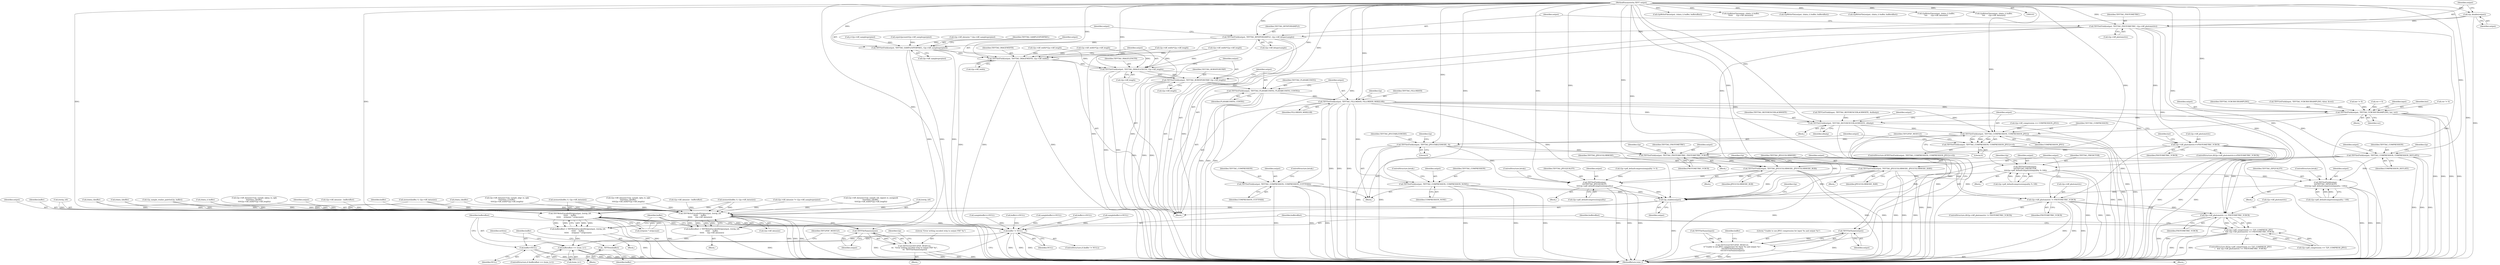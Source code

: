 digraph "0_libtiff_83a4b92815ea04969d494416eaae3d4c6b338e4a#diff-c8b4b355f9b5c06d585b23138e1c185f_4@pointer" {
"1001615" [label="(Call,TIFFSetField(output, TIFFTAG_PHOTOMETRIC, t2p->tiff_photometric))"];
"1001613" [label="(Call,t2p_disable(output))"];
"1000106" [label="(MethodParameterIn,TIFF* output)"];
"1001621" [label="(Call,TIFFSetField(output, TIFFTAG_BITSPERSAMPLE, t2p->tiff_bitspersample))"];
"1001627" [label="(Call,TIFFSetField(output, TIFFTAG_SAMPLESPERPIXEL, t2p->tiff_samplesperpixel))"];
"1001633" [label="(Call,TIFFSetField(output, TIFFTAG_IMAGEWIDTH, t2p->tiff_width))"];
"1001639" [label="(Call,TIFFSetField(output, TIFFTAG_IMAGELENGTH, t2p->tiff_length))"];
"1001645" [label="(Call,TIFFSetField(output, TIFFTAG_ROWSPERSTRIP, t2p->tiff_length))"];
"1001651" [label="(Call,TIFFSetField(output, TIFFTAG_PLANARCONFIG, PLANARCONFIG_CONTIG))"];
"1001655" [label="(Call,TIFFSetField(output, TIFFTAG_FILLORDER, FILLORDER_MSB2LSB))"];
"1001665" [label="(Call,TIFFSetField(output, TIFFTAG_COMPRESSION, COMPRESSION_NONE))"];
"1001864" [label="(Call,t2p_enable(output))"];
"1001886" [label="(Call,TIFFWriteEncodedStrip(output, (tstrip_t)0,\n\t\t\t\t\t\t     buffer,\n\t\t\t\t\t\t     stripsize * stripcount))"];
"1001884" [label="(Call,bufferoffset = TIFFWriteEncodedStrip(output, (tstrip_t)0,\n\t\t\t\t\t\t     buffer,\n\t\t\t\t\t\t     stripsize * stripcount))"];
"1001919" [label="(Call,bufferoffset == (tsize_t)-1)"];
"1001909" [label="(Call,buffer != NULL)"];
"1001913" [label="(Call,_TIFFfree(buffer))"];
"1001915" [label="(Call,buffer=NULL)"];
"1001929" [label="(Call,TIFFFileName(output))"];
"1001926" [label="(Call,TIFFError(TIFF2PDF_MODULE, \n\t\t\t  \"Error writing encoded strip to output PDF %s\", \n\t\t\t  TIFFFileName(output)))"];
"1001899" [label="(Call,TIFFWriteEncodedStrip(output, (tstrip_t)0,\n\t\t\t\t\t\t     buffer,\n\t\t\t\t\t\t     t2p->tiff_datasize))"];
"1001897" [label="(Call,bufferoffset = TIFFWriteEncodedStrip(output, (tstrip_t)0,\n\t\t\t\t\t\t     buffer,\n\t\t\t\t\t\t     t2p->tiff_datasize))"];
"1001671" [label="(Call,TIFFSetField(output, TIFFTAG_COMPRESSION, COMPRESSION_CCITTFAX4))"];
"1001712" [label="(Call,TIFFSetField(output, TIFFTAG_YCBCRSUBSAMPLING, hor, ver))"];
"1001726" [label="(Call,TIFFSetField(output, TIFFTAG_REFERENCEBLACKWHITE, xfloatp))"];
"1001732" [label="(Call,TIFFSetField(output, TIFFTAG_COMPRESSION, COMPRESSION_JPEG))"];
"1001731" [label="(Call,TIFFSetField(output, TIFFTAG_COMPRESSION, COMPRESSION_JPEG)==0)"];
"1001743" [label="(Call,TIFFFileName(output))"];
"1001738" [label="(Call,TIFFError(TIFF2PDF_MODULE, \n\t\t\"Unable to use JPEG compression for input %s and output %s\", \n\t\t\t\tTIFFFileName(input),\n\t\t\t\tTIFFFileName(output)))"];
"1001754" [label="(Call,TIFFSetField(output, TIFFTAG_JPEGTABLESMODE, 0))"];
"1001767" [label="(Call,TIFFSetField(output, TIFFTAG_PHOTOMETRIC, PHOTOMETRIC_YCBCR))"];
"1001772" [label="(Call,t2p->tiff_photometric != PHOTOMETRIC_YCBCR)"];
"1001878" [label="(Call,t2p->tiff_photometric == PHOTOMETRIC_YCBCR)"];
"1001872" [label="(Call,t2p->pdf_compression == T2P_COMPRESS_JPEG\n\t   && t2p->tiff_photometric == PHOTOMETRIC_YCBCR)"];
"1001778" [label="(Call,TIFFSetField(output, TIFFTAG_JPEGCOLORMODE, JPEGCOLORMODE_RGB))"];
"1001815" [label="(Call,TIFFSetField(output, \n\t\t\t\tTIFFTAG_JPEGQUALITY, \n\t\t\t\tt2p->pdf_defaultcompressionquality))"];
"1001784" [label="(Call,TIFFSetField(output, TIFFTAG_JPEGCOLORMODE, JPEGCOLORMODE_RAW))"];
"1001823" [label="(Call,TIFFSetField(output, TIFFTAG_COMPRESSION, COMPRESSION_DEFLATE))"];
"1001836" [label="(Call,TIFFSetField(output, \n\t\t\t\tTIFFTAG_PREDICTOR, \n\t\t\t\tt2p->pdf_defaultcompressionquality % 100))"];
"1001853" [label="(Call,TIFFSetField(output, \n\t\t\t\tTIFFTAG_ZIPQUALITY, \n\t\t\t\t(t2p->pdf_defaultcompressionquality / 100)))"];
"1001678" [label="(Call,t2p->tiff_photometric==PHOTOMETRIC_YCBCR)"];
"1001783" [label="(Block,)"];
"1001878" [label="(Call,t2p->tiff_photometric == PHOTOMETRIC_YCBCR)"];
"1000797" [label="(Call,t2p->tiff_compression == COMPRESSION_JPEG)"];
"1001856" [label="(Call,t2p->pdf_defaultcompressionquality / 100)"];
"1001465" [label="(Call,t2p->tiff_width*t2p->tiff_length)"];
"1001725" [label="(Block,)"];
"1001669" [label="(ControlStructure,break;)"];
"1001734" [label="(Identifier,TIFFTAG_COMPRESSION)"];
"1001897" [label="(Call,bufferoffset = TIFFWriteEncodedStrip(output, (tstrip_t)0,\n\t\t\t\t\t\t     buffer,\n\t\t\t\t\t\t     t2p->tiff_datasize))"];
"1001913" [label="(Call,_TIFFfree(buffer))"];
"1001020" [label="(Call,buffer==NULL)"];
"1001737" [label="(Block,)"];
"1001412" [label="(Call,samplebuffer==NULL)"];
"1001484" [label="(Call,(tdata_t)buffer)"];
"1001933" [label="(Identifier,t2p)"];
"1001739" [label="(Identifier,TIFF2PDF_MODULE)"];
"1001826" [label="(Identifier,COMPRESSION_DEFLATE)"];
"1001757" [label="(Literal,0)"];
"1001583" [label="(Call,t2p->tiff_width*t2p->tiff_length)"];
"1001181" [label="(Call,samplebuffer==NULL)"];
"1001732" [label="(Call,TIFFSetField(output, TIFFTAG_COMPRESSION, COMPRESSION_JPEG))"];
"1001896" [label="(Block,)"];
"1001891" [label="(Identifier,buffer)"];
"1001487" [label="(Call,t2p->tiff_width*t2p->tiff_length)"];
"1001930" [label="(Identifier,output)"];
"1001786" [label="(Identifier,TIFFTAG_JPEGCOLORMODE)"];
"1001892" [label="(Call,stripsize * stripcount)"];
"1001886" [label="(Call,TIFFWriteEncodedStrip(output, (tstrip_t)0,\n\t\t\t\t\t\t     buffer,\n\t\t\t\t\t\t     stripsize * stripcount))"];
"1001675" [label="(ControlStructure,break;)"];
"1001661" [label="(Identifier,t2p)"];
"1001651" [label="(Call,TIFFSetField(output, TIFFTAG_PLANARCONFIG, PLANARCONFIG_CONTIG))"];
"1001785" [label="(Identifier,output)"];
"1001657" [label="(Identifier,TIFFTAG_FILLORDER)"];
"1001615" [label="(Call,TIFFSetField(output, TIFFTAG_PHOTOMETRIC, t2p->tiff_photometric))"];
"1001712" [label="(Call,TIFFSetField(output, TIFFTAG_YCBCRSUBSAMPLING, hor, ver))"];
"1001883" [label="(Block,)"];
"1001629" [label="(Identifier,TIFFTAG_SAMPLESPERPIXEL)"];
"1001871" [label="(ControlStructure,if(t2p->pdf_compression == T2P_COMPRESS_JPEG\n\t   && t2p->tiff_photometric == PHOTOMETRIC_YCBCR))"];
"1001865" [label="(Identifier,output)"];
"1001873" [label="(Call,t2p->pdf_compression == T2P_COMPRESS_JPEG)"];
"1001772" [label="(Call,t2p->tiff_photometric != PHOTOMETRIC_YCBCR)"];
"1001816" [label="(Identifier,output)"];
"1001729" [label="(Identifier,xfloatp)"];
"1001623" [label="(Identifier,TIFFTAG_BITSPERSAMPLE)"];
"1001719" [label="(Call,TIFFGetField(input, TIFFTAG_REFERENCEBLACKWHITE, &xfloatp))"];
"1001825" [label="(Identifier,TIFFTAG_COMPRESSION)"];
"1001864" [label="(Call,t2p_enable(output))"];
"1001831" [label="(Identifier,t2p)"];
"1001853" [label="(Call,TIFFSetField(output, \n\t\t\t\tTIFFTAG_ZIPQUALITY, \n\t\t\t\t(t2p->pdf_defaultcompressionquality / 100)))"];
"1001602" [label="(Call,(tdata_t)buffer)"];
"1001663" [label="(Block,)"];
"1001641" [label="(Identifier,TIFFTAG_IMAGELENGTH)"];
"1001769" [label="(Identifier,TIFFTAG_PHOTOMETRIC)"];
"1001780" [label="(Identifier,TIFFTAG_JPEGCOLORMODE)"];
"1001848" [label="(Identifier,t2p)"];
"1001905" [label="(Call,t2p->tiff_datasize)"];
"1001854" [label="(Identifier,output)"];
"1001640" [label="(Identifier,output)"];
"1001666" [label="(Identifier,output)"];
"1001754" [label="(Call,TIFFSetField(output, TIFFTAG_JPEGTABLESMODE, 0))"];
"1001735" [label="(Identifier,COMPRESSION_JPEG)"];
"1001927" [label="(Identifier,TIFF2PDF_MODULE)"];
"1001784" [label="(Call,TIFFSetField(output, TIFFTAG_JPEGCOLORMODE, JPEGCOLORMODE_RAW))"];
"1001682" [label="(Identifier,PHOTOMETRIC_YCBCR)"];
"1001778" [label="(Call,TIFFSetField(output, TIFFTAG_JPEGCOLORMODE, JPEGCOLORMODE_RGB))"];
"1001597" [label="(Call,t2p->tiff_datasize=t2p_sample_lab_signed_to_unsigned(\n\t\t\t\t(tdata_t)buffer, \n\t\t\t\tt2p->tiff_width*t2p->tiff_length))"];
"1001879" [label="(Call,t2p->tiff_photometric)"];
"1001671" [label="(Call,TIFFSetField(output, TIFFTAG_COMPRESSION, COMPRESSION_CCITTFAX4))"];
"1001746" [label="(Identifier,buffer)"];
"1001835" [label="(Block,)"];
"1001901" [label="(Call,(tstrip_t)0)"];
"1001781" [label="(Identifier,JPEGCOLORMODE_RGB)"];
"1001815" [label="(Call,TIFFSetField(output, \n\t\t\t\tTIFFTAG_JPEGQUALITY, \n\t\t\t\tt2p->pdf_defaultcompressionquality))"];
"1001771" [label="(ControlStructure,if(t2p->tiff_photometric != PHOTOMETRIC_YCBCR))"];
"1001743" [label="(Call,TIFFFileName(output))"];
"1001645" [label="(Call,TIFFSetField(output, TIFFTAG_ROWSPERSTRIP, t2p->tiff_length))"];
"1001616" [label="(Identifier,output)"];
"1001613" [label="(Call,t2p_disable(output))"];
"1001658" [label="(Identifier,FILLORDER_MSB2LSB)"];
"1001776" [label="(Identifier,PHOTOMETRIC_YCBCR)"];
"1000774" [label="(Call,t2pWriteFile(output, (tdata_t) buffer, bufferoffset))"];
"1001462" [label="(Call,(tdata_t)buffer)"];
"1001756" [label="(Identifier,TIFFTAG_JPEGTABLESMODE)"];
"1000434" [label="(Call,t2pWriteFile(output, (tdata_t) buffer,\n\t\t\t\t\t\t      t2p->tiff_datasize))"];
"1001917" [label="(Identifier,NULL)"];
"1001668" [label="(Identifier,COMPRESSION_NONE)"];
"1001899" [label="(Call,TIFFWriteEncodedStrip(output, (tstrip_t)0,\n\t\t\t\t\t\t     buffer,\n\t\t\t\t\t\t     t2p->tiff_datasize))"];
"1001667" [label="(Identifier,TIFFTAG_COMPRESSION)"];
"1001714" [label="(Identifier,TIFFTAG_YCBCRSUBSAMPLING)"];
"1001447" [label="(Call,t2p_sample_realize_palette(t2p, buffer))"];
"1001766" [label="(Block,)"];
"1001738" [label="(Call,TIFFError(TIFF2PDF_MODULE, \n\t\t\"Unable to use JPEG compression for input %s and output %s\", \n\t\t\t\tTIFFFileName(input),\n\t\t\t\tTIFFFileName(output)))"];
"1001885" [label="(Identifier,bufferoffset)"];
"1001823" [label="(Call,TIFFSetField(output, TIFFTAG_COMPRESSION, COMPRESSION_DEFLATE))"];
"1001654" [label="(Identifier,PLANARCONFIG_CONTIG)"];
"1001887" [label="(Identifier,output)"];
"1001920" [label="(Identifier,bufferoffset)"];
"1001911" [label="(Identifier,NULL)"];
"1001614" [label="(Identifier,output)"];
"1001910" [label="(Identifier,buffer)"];
"1000613" [label="(Call,t2pWriteFile(output, (tdata_t) buffer, bufferoffset))"];
"1001945" [label="(MethodReturn,tsize_t)"];
"1001755" [label="(Identifier,output)"];
"1001716" [label="(Identifier,ver)"];
"1001479" [label="(Call,t2p->tiff_datasize=t2p_sample_rgbaa_to_rgb(\n\t\t\t\t(tdata_t)buffer, \n\t\t\t\tt2p->tiff_width*t2p->tiff_length))"];
"1001900" [label="(Identifier,output)"];
"1001694" [label="(Call,TIFFGetField(input, TIFFTAG_YCBCRSUBSAMPLING, &hor, &ver))"];
"1001678" [label="(Call,t2p->tiff_photometric==PHOTOMETRIC_YCBCR)"];
"1001221" [label="(Call,j<t2p->tiff_samplesperpixel)"];
"1001575" [label="(Call,t2p->tiff_datasize=t2p_sample_abgr_to_rgb(\n\t\t\t\t(tdata_t) buffer, \n\t\t\t\tt2p->tiff_width*t2p->tiff_length))"];
"1001679" [label="(Call,t2p->tiff_photometric)"];
"1001882" [label="(Identifier,PHOTOMETRIC_YCBCR)"];
"1001928" [label="(Literal,\"Error writing encoded strip to output PDF %s\")"];
"1001622" [label="(Identifier,output)"];
"1001916" [label="(Identifier,buffer)"];
"1001457" [label="(Call,t2p->tiff_datasize=t2p_sample_rgba_to_rgb(\n\t\t\t\t(tdata_t)buffer, \n\t\t\t\tt2p->tiff_width*t2p->tiff_length))"];
"1000106" [label="(MethodParameterIn,TIFF* output)"];
"1001855" [label="(Identifier,TIFFTAG_ZIPQUALITY)"];
"1001041" [label="(Call,memset(buffer, 0, t2p->tiff_datasize))"];
"1001674" [label="(Identifier,COMPRESSION_CCITTFAX4)"];
"1001925" [label="(Block,)"];
"1001628" [label="(Identifier,output)"];
"1001642" [label="(Call,t2p->tiff_length)"];
"1001898" [label="(Identifier,bufferoffset)"];
"1001300" [label="(Call,buffer==NULL)"];
"1001768" [label="(Identifier,output)"];
"1001635" [label="(Identifier,TIFFTAG_IMAGEWIDTH)"];
"1001321" [label="(Call,memset(buffer, 0, t2p->tiff_datasize))"];
"1001730" [label="(ControlStructure,if(TIFFSetField(output, TIFFTAG_COMPRESSION, COMPRESSION_JPEG)==0))"];
"1001912" [label="(Block,)"];
"1001519" [label="(Call,samplebuffer==NULL)"];
"1001767" [label="(Call,TIFFSetField(output, TIFFTAG_PHOTOMETRIC, PHOTOMETRIC_YCBCR))"];
"1001624" [label="(Call,t2p->tiff_bitspersample)"];
"1001824" [label="(Identifier,output)"];
"1001726" [label="(Call,TIFFSetField(output, TIFFTAG_REFERENCEBLACKWHITE, xfloatp))"];
"1001677" [label="(ControlStructure,if(t2p->tiff_photometric==PHOTOMETRIC_YCBCR))"];
"1001617" [label="(Identifier,TIFFTAG_PHOTOMETRIC)"];
"1001633" [label="(Call,TIFFSetField(output, TIFFTAG_IMAGEWIDTH, t2p->tiff_width))"];
"1001705" [label="(Call,hor != 0)"];
"1001655" [label="(Call,TIFFSetField(output, TIFFTAG_FILLORDER, FILLORDER_MSB2LSB))"];
"1001686" [label="(Identifier,hor)"];
"1001605" [label="(Call,t2p->tiff_width*t2p->tiff_length)"];
"1001580" [label="(Call,(tdata_t) buffer)"];
"1001770" [label="(Identifier,PHOTOMETRIC_YCBCR)"];
"1001909" [label="(Call,buffer != NULL)"];
"1000107" [label="(Block,)"];
"1001727" [label="(Identifier,output)"];
"1001634" [label="(Identifier,output)"];
"1001618" [label="(Call,t2p->tiff_photometric)"];
"1001689" [label="(Call,ver = 0)"];
"1001918" [label="(ControlStructure,if (bufferoffset == (tsize_t)-1))"];
"1001809" [label="(Call,t2p->pdf_defaultcompressionquality != 0)"];
"1001133" [label="(Call,sepstripcount/t2p->tiff_samplesperpixel)"];
"1001915" [label="(Call,buffer=NULL)"];
"1001837" [label="(Identifier,output)"];
"1001929" [label="(Call,TIFFFileName(output))"];
"1001736" [label="(Literal,0)"];
"1001627" [label="(Call,TIFFSetField(output, TIFFTAG_SAMPLESPERPIXEL, t2p->tiff_samplesperpixel))"];
"1001921" [label="(Call,(tsize_t)-1)"];
"1001621" [label="(Call,TIFFSetField(output, TIFFTAG_BITSPERSAMPLE, t2p->tiff_bitspersample))"];
"1001078" [label="(Call,t2p->tiff_datasize - bufferoffset)"];
"1001647" [label="(Identifier,TIFFTAG_ROWSPERSTRIP)"];
"1001872" [label="(Call,t2p->pdf_compression == T2P_COMPRESS_JPEG\n\t   && t2p->tiff_photometric == PHOTOMETRIC_YCBCR)"];
"1001673" [label="(Identifier,TIFFTAG_COMPRESSION)"];
"1001787" [label="(Identifier,JPEGCOLORMODE_RAW)"];
"1001440" [label="(Call,t2p->tiff_datasize *= t2p->tiff_samplesperpixel)"];
"1001711" [label="(Block,)"];
"1001773" [label="(Call,t2p->tiff_photometric)"];
"1001653" [label="(Identifier,TIFFTAG_PLANARCONFIG)"];
"1001838" [label="(Identifier,TIFFTAG_PREDICTOR)"];
"1000989" [label="(Call,t2pWriteFile(output, (tdata_t) buffer, bufferoffset))"];
"1001791" [label="(Identifier,t2p)"];
"1001358" [label="(Call,t2p->tiff_datasize - bufferoffset)"];
"1001774" [label="(Identifier,t2p)"];
"1001761" [label="(Identifier,t2p)"];
"1001656" [label="(Identifier,output)"];
"1001821" [label="(ControlStructure,break;)"];
"1001904" [label="(Identifier,buffer)"];
"1001861" [label="(ControlStructure,break;)"];
"1001926" [label="(Call,TIFFError(TIFF2PDF_MODULE, \n\t\t\t  \"Error writing encoded strip to output PDF %s\", \n\t\t\t  TIFFFileName(output)))"];
"1001740" [label="(Literal,\"Unable to use JPEG compression for input %s and output %s\")"];
"1001665" [label="(Call,TIFFSetField(output, TIFFTAG_COMPRESSION, COMPRESSION_NONE))"];
"1001744" [label="(Identifier,output)"];
"1001731" [label="(Call,TIFFSetField(output, TIFFTAG_COMPRESSION, COMPRESSION_JPEG)==0)"];
"1001672" [label="(Identifier,output)"];
"1001733" [label="(Identifier,output)"];
"1001888" [label="(Call,(tstrip_t)0)"];
"1001908" [label="(ControlStructure,if (buffer != NULL))"];
"1001914" [label="(Identifier,buffer)"];
"1001630" [label="(Call,t2p->tiff_samplesperpixel)"];
"1001720" [label="(Identifier,input)"];
"1001168" [label="(Call,memset(buffer, 0, t2p->tiff_datasize))"];
"1001636" [label="(Call,t2p->tiff_width)"];
"1001919" [label="(Call,bufferoffset == (tsize_t)-1)"];
"1001779" [label="(Identifier,output)"];
"1001648" [label="(Call,t2p->tiff_length)"];
"1001836" [label="(Call,TIFFSetField(output, \n\t\t\t\tTIFFTAG_PREDICTOR, \n\t\t\t\tt2p->pdf_defaultcompressionquality % 100))"];
"1000339" [label="(Call,t2pWriteFile(output, (tdata_t) buffer,\n\t\t\t\t      t2p->tiff_datasize))"];
"1001939" [label="(Identifier,written)"];
"1001715" [label="(Identifier,hor)"];
"1001741" [label="(Call,TIFFFileName(input))"];
"1001884" [label="(Call,bufferoffset = TIFFWriteEncodedStrip(output, (tstrip_t)0,\n\t\t\t\t\t\t     buffer,\n\t\t\t\t\t\t     stripsize * stripcount))"];
"1001852" [label="(Block,)"];
"1000261" [label="(Call,t2pWriteFile(output, (tdata_t) buffer,\n\t\t\t\t      t2p->tiff_datasize))"];
"1001652" [label="(Identifier,output)"];
"1001777" [label="(Block,)"];
"1001814" [label="(Block,)"];
"1001818" [label="(Call,t2p->pdf_defaultcompressionquality)"];
"1001639" [label="(Call,TIFFSetField(output, TIFFTAG_IMAGELENGTH, t2p->tiff_length))"];
"1001817" [label="(Identifier,TIFFTAG_JPEGQUALITY)"];
"1001708" [label="(Call,ver != 0)"];
"1001713" [label="(Identifier,output)"];
"1001646" [label="(Identifier,output)"];
"1001839" [label="(Call,t2p->pdf_defaultcompressionquality % 100)"];
"1001728" [label="(Identifier,TIFFTAG_REFERENCEBLACKWHITE)"];
"1001868" [label="(Identifier,t2p)"];
"1001404" [label="(Call,t2p->tiff_datasize * t2p->tiff_samplesperpixel)"];
"1001615" -> "1000107"  [label="AST: "];
"1001615" -> "1001618"  [label="CFG: "];
"1001616" -> "1001615"  [label="AST: "];
"1001617" -> "1001615"  [label="AST: "];
"1001618" -> "1001615"  [label="AST: "];
"1001622" -> "1001615"  [label="CFG: "];
"1001615" -> "1001945"  [label="DDG: "];
"1001615" -> "1001945"  [label="DDG: "];
"1001615" -> "1001945"  [label="DDG: "];
"1001613" -> "1001615"  [label="DDG: "];
"1000106" -> "1001615"  [label="DDG: "];
"1001615" -> "1001621"  [label="DDG: "];
"1001615" -> "1001678"  [label="DDG: "];
"1001615" -> "1001767"  [label="DDG: "];
"1001615" -> "1001878"  [label="DDG: "];
"1001613" -> "1000107"  [label="AST: "];
"1001613" -> "1001614"  [label="CFG: "];
"1001614" -> "1001613"  [label="AST: "];
"1001616" -> "1001613"  [label="CFG: "];
"1001613" -> "1001945"  [label="DDG: "];
"1000106" -> "1001613"  [label="DDG: "];
"1000106" -> "1000103"  [label="AST: "];
"1000106" -> "1001945"  [label="DDG: "];
"1000106" -> "1000261"  [label="DDG: "];
"1000106" -> "1000339"  [label="DDG: "];
"1000106" -> "1000434"  [label="DDG: "];
"1000106" -> "1000613"  [label="DDG: "];
"1000106" -> "1000774"  [label="DDG: "];
"1000106" -> "1000989"  [label="DDG: "];
"1000106" -> "1001621"  [label="DDG: "];
"1000106" -> "1001627"  [label="DDG: "];
"1000106" -> "1001633"  [label="DDG: "];
"1000106" -> "1001639"  [label="DDG: "];
"1000106" -> "1001645"  [label="DDG: "];
"1000106" -> "1001651"  [label="DDG: "];
"1000106" -> "1001655"  [label="DDG: "];
"1000106" -> "1001665"  [label="DDG: "];
"1000106" -> "1001671"  [label="DDG: "];
"1000106" -> "1001712"  [label="DDG: "];
"1000106" -> "1001726"  [label="DDG: "];
"1000106" -> "1001732"  [label="DDG: "];
"1000106" -> "1001743"  [label="DDG: "];
"1000106" -> "1001754"  [label="DDG: "];
"1000106" -> "1001767"  [label="DDG: "];
"1000106" -> "1001778"  [label="DDG: "];
"1000106" -> "1001784"  [label="DDG: "];
"1000106" -> "1001815"  [label="DDG: "];
"1000106" -> "1001823"  [label="DDG: "];
"1000106" -> "1001836"  [label="DDG: "];
"1000106" -> "1001853"  [label="DDG: "];
"1000106" -> "1001864"  [label="DDG: "];
"1000106" -> "1001886"  [label="DDG: "];
"1000106" -> "1001899"  [label="DDG: "];
"1000106" -> "1001929"  [label="DDG: "];
"1001621" -> "1000107"  [label="AST: "];
"1001621" -> "1001624"  [label="CFG: "];
"1001622" -> "1001621"  [label="AST: "];
"1001623" -> "1001621"  [label="AST: "];
"1001624" -> "1001621"  [label="AST: "];
"1001628" -> "1001621"  [label="CFG: "];
"1001621" -> "1001945"  [label="DDG: "];
"1001621" -> "1001945"  [label="DDG: "];
"1001621" -> "1001945"  [label="DDG: "];
"1001621" -> "1001627"  [label="DDG: "];
"1001627" -> "1000107"  [label="AST: "];
"1001627" -> "1001630"  [label="CFG: "];
"1001628" -> "1001627"  [label="AST: "];
"1001629" -> "1001627"  [label="AST: "];
"1001630" -> "1001627"  [label="AST: "];
"1001634" -> "1001627"  [label="CFG: "];
"1001627" -> "1001945"  [label="DDG: "];
"1001627" -> "1001945"  [label="DDG: "];
"1001627" -> "1001945"  [label="DDG: "];
"1001221" -> "1001627"  [label="DDG: "];
"1001133" -> "1001627"  [label="DDG: "];
"1001404" -> "1001627"  [label="DDG: "];
"1001627" -> "1001633"  [label="DDG: "];
"1001633" -> "1000107"  [label="AST: "];
"1001633" -> "1001636"  [label="CFG: "];
"1001634" -> "1001633"  [label="AST: "];
"1001635" -> "1001633"  [label="AST: "];
"1001636" -> "1001633"  [label="AST: "];
"1001640" -> "1001633"  [label="CFG: "];
"1001633" -> "1001945"  [label="DDG: "];
"1001633" -> "1001945"  [label="DDG: "];
"1001633" -> "1001945"  [label="DDG: "];
"1001487" -> "1001633"  [label="DDG: "];
"1001605" -> "1001633"  [label="DDG: "];
"1001583" -> "1001633"  [label="DDG: "];
"1001465" -> "1001633"  [label="DDG: "];
"1001633" -> "1001639"  [label="DDG: "];
"1001639" -> "1000107"  [label="AST: "];
"1001639" -> "1001642"  [label="CFG: "];
"1001640" -> "1001639"  [label="AST: "];
"1001641" -> "1001639"  [label="AST: "];
"1001642" -> "1001639"  [label="AST: "];
"1001646" -> "1001639"  [label="CFG: "];
"1001639" -> "1001945"  [label="DDG: "];
"1001639" -> "1001945"  [label="DDG: "];
"1001583" -> "1001639"  [label="DDG: "];
"1001605" -> "1001639"  [label="DDG: "];
"1001465" -> "1001639"  [label="DDG: "];
"1001487" -> "1001639"  [label="DDG: "];
"1001639" -> "1001645"  [label="DDG: "];
"1001639" -> "1001645"  [label="DDG: "];
"1001645" -> "1000107"  [label="AST: "];
"1001645" -> "1001648"  [label="CFG: "];
"1001646" -> "1001645"  [label="AST: "];
"1001647" -> "1001645"  [label="AST: "];
"1001648" -> "1001645"  [label="AST: "];
"1001652" -> "1001645"  [label="CFG: "];
"1001645" -> "1001945"  [label="DDG: "];
"1001645" -> "1001945"  [label="DDG: "];
"1001645" -> "1001945"  [label="DDG: "];
"1001645" -> "1001651"  [label="DDG: "];
"1001651" -> "1000107"  [label="AST: "];
"1001651" -> "1001654"  [label="CFG: "];
"1001652" -> "1001651"  [label="AST: "];
"1001653" -> "1001651"  [label="AST: "];
"1001654" -> "1001651"  [label="AST: "];
"1001656" -> "1001651"  [label="CFG: "];
"1001651" -> "1001945"  [label="DDG: "];
"1001651" -> "1001945"  [label="DDG: "];
"1001651" -> "1001945"  [label="DDG: "];
"1001651" -> "1001655"  [label="DDG: "];
"1001655" -> "1000107"  [label="AST: "];
"1001655" -> "1001658"  [label="CFG: "];
"1001656" -> "1001655"  [label="AST: "];
"1001657" -> "1001655"  [label="AST: "];
"1001658" -> "1001655"  [label="AST: "];
"1001661" -> "1001655"  [label="CFG: "];
"1001655" -> "1001945"  [label="DDG: "];
"1001655" -> "1001945"  [label="DDG: "];
"1001655" -> "1001945"  [label="DDG: "];
"1001655" -> "1001665"  [label="DDG: "];
"1001655" -> "1001671"  [label="DDG: "];
"1001655" -> "1001712"  [label="DDG: "];
"1001655" -> "1001726"  [label="DDG: "];
"1001655" -> "1001732"  [label="DDG: "];
"1001655" -> "1001823"  [label="DDG: "];
"1001655" -> "1001864"  [label="DDG: "];
"1001665" -> "1001663"  [label="AST: "];
"1001665" -> "1001668"  [label="CFG: "];
"1001666" -> "1001665"  [label="AST: "];
"1001667" -> "1001665"  [label="AST: "];
"1001668" -> "1001665"  [label="AST: "];
"1001669" -> "1001665"  [label="CFG: "];
"1001665" -> "1001945"  [label="DDG: "];
"1001665" -> "1001945"  [label="DDG: "];
"1001665" -> "1001945"  [label="DDG: "];
"1001665" -> "1001864"  [label="DDG: "];
"1001864" -> "1000107"  [label="AST: "];
"1001864" -> "1001865"  [label="CFG: "];
"1001865" -> "1001864"  [label="AST: "];
"1001868" -> "1001864"  [label="CFG: "];
"1001864" -> "1001945"  [label="DDG: "];
"1001754" -> "1001864"  [label="DDG: "];
"1001671" -> "1001864"  [label="DDG: "];
"1001853" -> "1001864"  [label="DDG: "];
"1001778" -> "1001864"  [label="DDG: "];
"1001823" -> "1001864"  [label="DDG: "];
"1001836" -> "1001864"  [label="DDG: "];
"1001815" -> "1001864"  [label="DDG: "];
"1001784" -> "1001864"  [label="DDG: "];
"1001864" -> "1001886"  [label="DDG: "];
"1001864" -> "1001899"  [label="DDG: "];
"1001886" -> "1001884"  [label="AST: "];
"1001886" -> "1001892"  [label="CFG: "];
"1001887" -> "1001886"  [label="AST: "];
"1001888" -> "1001886"  [label="AST: "];
"1001891" -> "1001886"  [label="AST: "];
"1001892" -> "1001886"  [label="AST: "];
"1001884" -> "1001886"  [label="CFG: "];
"1001886" -> "1001945"  [label="DDG: "];
"1001886" -> "1001945"  [label="DDG: "];
"1001886" -> "1001945"  [label="DDG: "];
"1001886" -> "1001884"  [label="DDG: "];
"1001886" -> "1001884"  [label="DDG: "];
"1001886" -> "1001884"  [label="DDG: "];
"1001886" -> "1001884"  [label="DDG: "];
"1001888" -> "1001886"  [label="DDG: "];
"1001462" -> "1001886"  [label="DDG: "];
"1001447" -> "1001886"  [label="DDG: "];
"1001602" -> "1001886"  [label="DDG: "];
"1001580" -> "1001886"  [label="DDG: "];
"1001041" -> "1001886"  [label="DDG: "];
"1001168" -> "1001886"  [label="DDG: "];
"1001321" -> "1001886"  [label="DDG: "];
"1001484" -> "1001886"  [label="DDG: "];
"1001892" -> "1001886"  [label="DDG: "];
"1001892" -> "1001886"  [label="DDG: "];
"1001886" -> "1001909"  [label="DDG: "];
"1001886" -> "1001929"  [label="DDG: "];
"1001884" -> "1001883"  [label="AST: "];
"1001885" -> "1001884"  [label="AST: "];
"1001910" -> "1001884"  [label="CFG: "];
"1001884" -> "1001945"  [label="DDG: "];
"1001884" -> "1001919"  [label="DDG: "];
"1001919" -> "1001918"  [label="AST: "];
"1001919" -> "1001921"  [label="CFG: "];
"1001920" -> "1001919"  [label="AST: "];
"1001921" -> "1001919"  [label="AST: "];
"1001927" -> "1001919"  [label="CFG: "];
"1001939" -> "1001919"  [label="CFG: "];
"1001919" -> "1001945"  [label="DDG: "];
"1001919" -> "1001945"  [label="DDG: "];
"1001919" -> "1001945"  [label="DDG: "];
"1001897" -> "1001919"  [label="DDG: "];
"1001921" -> "1001919"  [label="DDG: "];
"1001909" -> "1001908"  [label="AST: "];
"1001909" -> "1001911"  [label="CFG: "];
"1001910" -> "1001909"  [label="AST: "];
"1001911" -> "1001909"  [label="AST: "];
"1001914" -> "1001909"  [label="CFG: "];
"1001920" -> "1001909"  [label="CFG: "];
"1001909" -> "1001945"  [label="DDG: "];
"1001909" -> "1001945"  [label="DDG: "];
"1001909" -> "1001945"  [label="DDG: "];
"1001899" -> "1001909"  [label="DDG: "];
"1001519" -> "1001909"  [label="DDG: "];
"1001300" -> "1001909"  [label="DDG: "];
"1001181" -> "1001909"  [label="DDG: "];
"1001412" -> "1001909"  [label="DDG: "];
"1001020" -> "1001909"  [label="DDG: "];
"1001909" -> "1001913"  [label="DDG: "];
"1001909" -> "1001915"  [label="DDG: "];
"1001913" -> "1001912"  [label="AST: "];
"1001913" -> "1001914"  [label="CFG: "];
"1001914" -> "1001913"  [label="AST: "];
"1001916" -> "1001913"  [label="CFG: "];
"1001913" -> "1001945"  [label="DDG: "];
"1001915" -> "1001912"  [label="AST: "];
"1001915" -> "1001917"  [label="CFG: "];
"1001916" -> "1001915"  [label="AST: "];
"1001917" -> "1001915"  [label="AST: "];
"1001920" -> "1001915"  [label="CFG: "];
"1001915" -> "1001945"  [label="DDG: "];
"1001915" -> "1001945"  [label="DDG: "];
"1001929" -> "1001926"  [label="AST: "];
"1001929" -> "1001930"  [label="CFG: "];
"1001930" -> "1001929"  [label="AST: "];
"1001926" -> "1001929"  [label="CFG: "];
"1001929" -> "1001945"  [label="DDG: "];
"1001929" -> "1001926"  [label="DDG: "];
"1001899" -> "1001929"  [label="DDG: "];
"1001926" -> "1001925"  [label="AST: "];
"1001927" -> "1001926"  [label="AST: "];
"1001928" -> "1001926"  [label="AST: "];
"1001933" -> "1001926"  [label="CFG: "];
"1001926" -> "1001945"  [label="DDG: "];
"1001926" -> "1001945"  [label="DDG: "];
"1001926" -> "1001945"  [label="DDG: "];
"1001899" -> "1001897"  [label="AST: "];
"1001899" -> "1001905"  [label="CFG: "];
"1001900" -> "1001899"  [label="AST: "];
"1001901" -> "1001899"  [label="AST: "];
"1001904" -> "1001899"  [label="AST: "];
"1001905" -> "1001899"  [label="AST: "];
"1001897" -> "1001899"  [label="CFG: "];
"1001899" -> "1001945"  [label="DDG: "];
"1001899" -> "1001945"  [label="DDG: "];
"1001899" -> "1001945"  [label="DDG: "];
"1001899" -> "1001897"  [label="DDG: "];
"1001899" -> "1001897"  [label="DDG: "];
"1001899" -> "1001897"  [label="DDG: "];
"1001899" -> "1001897"  [label="DDG: "];
"1001901" -> "1001899"  [label="DDG: "];
"1001462" -> "1001899"  [label="DDG: "];
"1001447" -> "1001899"  [label="DDG: "];
"1001602" -> "1001899"  [label="DDG: "];
"1001580" -> "1001899"  [label="DDG: "];
"1001041" -> "1001899"  [label="DDG: "];
"1001041" -> "1001899"  [label="DDG: "];
"1001168" -> "1001899"  [label="DDG: "];
"1001168" -> "1001899"  [label="DDG: "];
"1001321" -> "1001899"  [label="DDG: "];
"1001321" -> "1001899"  [label="DDG: "];
"1001484" -> "1001899"  [label="DDG: "];
"1001479" -> "1001899"  [label="DDG: "];
"1001358" -> "1001899"  [label="DDG: "];
"1001597" -> "1001899"  [label="DDG: "];
"1001575" -> "1001899"  [label="DDG: "];
"1001457" -> "1001899"  [label="DDG: "];
"1001078" -> "1001899"  [label="DDG: "];
"1001440" -> "1001899"  [label="DDG: "];
"1001897" -> "1001896"  [label="AST: "];
"1001898" -> "1001897"  [label="AST: "];
"1001910" -> "1001897"  [label="CFG: "];
"1001897" -> "1001945"  [label="DDG: "];
"1001671" -> "1001663"  [label="AST: "];
"1001671" -> "1001674"  [label="CFG: "];
"1001672" -> "1001671"  [label="AST: "];
"1001673" -> "1001671"  [label="AST: "];
"1001674" -> "1001671"  [label="AST: "];
"1001675" -> "1001671"  [label="CFG: "];
"1001671" -> "1001945"  [label="DDG: "];
"1001671" -> "1001945"  [label="DDG: "];
"1001671" -> "1001945"  [label="DDG: "];
"1001712" -> "1001711"  [label="AST: "];
"1001712" -> "1001716"  [label="CFG: "];
"1001713" -> "1001712"  [label="AST: "];
"1001714" -> "1001712"  [label="AST: "];
"1001715" -> "1001712"  [label="AST: "];
"1001716" -> "1001712"  [label="AST: "];
"1001720" -> "1001712"  [label="CFG: "];
"1001712" -> "1001945"  [label="DDG: "];
"1001712" -> "1001945"  [label="DDG: "];
"1001712" -> "1001945"  [label="DDG: "];
"1001712" -> "1001945"  [label="DDG: "];
"1001694" -> "1001712"  [label="DDG: "];
"1001705" -> "1001712"  [label="DDG: "];
"1001708" -> "1001712"  [label="DDG: "];
"1001689" -> "1001712"  [label="DDG: "];
"1001712" -> "1001726"  [label="DDG: "];
"1001712" -> "1001732"  [label="DDG: "];
"1001726" -> "1001725"  [label="AST: "];
"1001726" -> "1001729"  [label="CFG: "];
"1001727" -> "1001726"  [label="AST: "];
"1001728" -> "1001726"  [label="AST: "];
"1001729" -> "1001726"  [label="AST: "];
"1001733" -> "1001726"  [label="CFG: "];
"1001726" -> "1001945"  [label="DDG: "];
"1001726" -> "1001945"  [label="DDG: "];
"1001726" -> "1001945"  [label="DDG: "];
"1001719" -> "1001726"  [label="DDG: "];
"1001726" -> "1001732"  [label="DDG: "];
"1001732" -> "1001731"  [label="AST: "];
"1001732" -> "1001735"  [label="CFG: "];
"1001733" -> "1001732"  [label="AST: "];
"1001734" -> "1001732"  [label="AST: "];
"1001735" -> "1001732"  [label="AST: "];
"1001736" -> "1001732"  [label="CFG: "];
"1001732" -> "1001945"  [label="DDG: "];
"1001732" -> "1001945"  [label="DDG: "];
"1001732" -> "1001731"  [label="DDG: "];
"1001732" -> "1001731"  [label="DDG: "];
"1001732" -> "1001731"  [label="DDG: "];
"1000797" -> "1001732"  [label="DDG: "];
"1001732" -> "1001743"  [label="DDG: "];
"1001732" -> "1001754"  [label="DDG: "];
"1001731" -> "1001730"  [label="AST: "];
"1001731" -> "1001736"  [label="CFG: "];
"1001736" -> "1001731"  [label="AST: "];
"1001739" -> "1001731"  [label="CFG: "];
"1001755" -> "1001731"  [label="CFG: "];
"1001731" -> "1001945"  [label="DDG: "];
"1001731" -> "1001945"  [label="DDG: "];
"1001743" -> "1001738"  [label="AST: "];
"1001743" -> "1001744"  [label="CFG: "];
"1001744" -> "1001743"  [label="AST: "];
"1001738" -> "1001743"  [label="CFG: "];
"1001743" -> "1001945"  [label="DDG: "];
"1001743" -> "1001738"  [label="DDG: "];
"1001738" -> "1001737"  [label="AST: "];
"1001739" -> "1001738"  [label="AST: "];
"1001740" -> "1001738"  [label="AST: "];
"1001741" -> "1001738"  [label="AST: "];
"1001746" -> "1001738"  [label="CFG: "];
"1001738" -> "1001945"  [label="DDG: "];
"1001738" -> "1001945"  [label="DDG: "];
"1001738" -> "1001945"  [label="DDG: "];
"1001738" -> "1001945"  [label="DDG: "];
"1001741" -> "1001738"  [label="DDG: "];
"1001754" -> "1001663"  [label="AST: "];
"1001754" -> "1001757"  [label="CFG: "];
"1001755" -> "1001754"  [label="AST: "];
"1001756" -> "1001754"  [label="AST: "];
"1001757" -> "1001754"  [label="AST: "];
"1001761" -> "1001754"  [label="CFG: "];
"1001754" -> "1001945"  [label="DDG: "];
"1001754" -> "1001945"  [label="DDG: "];
"1001754" -> "1001767"  [label="DDG: "];
"1001754" -> "1001815"  [label="DDG: "];
"1001767" -> "1001766"  [label="AST: "];
"1001767" -> "1001770"  [label="CFG: "];
"1001768" -> "1001767"  [label="AST: "];
"1001769" -> "1001767"  [label="AST: "];
"1001770" -> "1001767"  [label="AST: "];
"1001774" -> "1001767"  [label="CFG: "];
"1001767" -> "1001945"  [label="DDG: "];
"1001767" -> "1001945"  [label="DDG: "];
"1001678" -> "1001767"  [label="DDG: "];
"1001767" -> "1001772"  [label="DDG: "];
"1001767" -> "1001778"  [label="DDG: "];
"1001767" -> "1001784"  [label="DDG: "];
"1001772" -> "1001771"  [label="AST: "];
"1001772" -> "1001776"  [label="CFG: "];
"1001773" -> "1001772"  [label="AST: "];
"1001776" -> "1001772"  [label="AST: "];
"1001779" -> "1001772"  [label="CFG: "];
"1001785" -> "1001772"  [label="CFG: "];
"1001772" -> "1001945"  [label="DDG: "];
"1001772" -> "1001945"  [label="DDG: "];
"1001772" -> "1001945"  [label="DDG: "];
"1001678" -> "1001772"  [label="DDG: "];
"1001772" -> "1001878"  [label="DDG: "];
"1001772" -> "1001878"  [label="DDG: "];
"1001878" -> "1001872"  [label="AST: "];
"1001878" -> "1001882"  [label="CFG: "];
"1001879" -> "1001878"  [label="AST: "];
"1001882" -> "1001878"  [label="AST: "];
"1001872" -> "1001878"  [label="CFG: "];
"1001878" -> "1001945"  [label="DDG: "];
"1001878" -> "1001945"  [label="DDG: "];
"1001878" -> "1001872"  [label="DDG: "];
"1001878" -> "1001872"  [label="DDG: "];
"1001678" -> "1001878"  [label="DDG: "];
"1001678" -> "1001878"  [label="DDG: "];
"1001872" -> "1001871"  [label="AST: "];
"1001872" -> "1001873"  [label="CFG: "];
"1001873" -> "1001872"  [label="AST: "];
"1001885" -> "1001872"  [label="CFG: "];
"1001898" -> "1001872"  [label="CFG: "];
"1001872" -> "1001945"  [label="DDG: "];
"1001872" -> "1001945"  [label="DDG: "];
"1001872" -> "1001945"  [label="DDG: "];
"1001873" -> "1001872"  [label="DDG: "];
"1001873" -> "1001872"  [label="DDG: "];
"1001778" -> "1001777"  [label="AST: "];
"1001778" -> "1001781"  [label="CFG: "];
"1001779" -> "1001778"  [label="AST: "];
"1001780" -> "1001778"  [label="AST: "];
"1001781" -> "1001778"  [label="AST: "];
"1001791" -> "1001778"  [label="CFG: "];
"1001778" -> "1001945"  [label="DDG: "];
"1001778" -> "1001945"  [label="DDG: "];
"1001778" -> "1001945"  [label="DDG: "];
"1001778" -> "1001815"  [label="DDG: "];
"1001815" -> "1001814"  [label="AST: "];
"1001815" -> "1001818"  [label="CFG: "];
"1001816" -> "1001815"  [label="AST: "];
"1001817" -> "1001815"  [label="AST: "];
"1001818" -> "1001815"  [label="AST: "];
"1001821" -> "1001815"  [label="CFG: "];
"1001815" -> "1001945"  [label="DDG: "];
"1001815" -> "1001945"  [label="DDG: "];
"1001815" -> "1001945"  [label="DDG: "];
"1001784" -> "1001815"  [label="DDG: "];
"1001809" -> "1001815"  [label="DDG: "];
"1001784" -> "1001783"  [label="AST: "];
"1001784" -> "1001787"  [label="CFG: "];
"1001785" -> "1001784"  [label="AST: "];
"1001786" -> "1001784"  [label="AST: "];
"1001787" -> "1001784"  [label="AST: "];
"1001791" -> "1001784"  [label="CFG: "];
"1001784" -> "1001945"  [label="DDG: "];
"1001784" -> "1001945"  [label="DDG: "];
"1001784" -> "1001945"  [label="DDG: "];
"1001823" -> "1001663"  [label="AST: "];
"1001823" -> "1001826"  [label="CFG: "];
"1001824" -> "1001823"  [label="AST: "];
"1001825" -> "1001823"  [label="AST: "];
"1001826" -> "1001823"  [label="AST: "];
"1001831" -> "1001823"  [label="CFG: "];
"1001823" -> "1001945"  [label="DDG: "];
"1001823" -> "1001945"  [label="DDG: "];
"1001823" -> "1001945"  [label="DDG: "];
"1001823" -> "1001836"  [label="DDG: "];
"1001823" -> "1001853"  [label="DDG: "];
"1001836" -> "1001835"  [label="AST: "];
"1001836" -> "1001839"  [label="CFG: "];
"1001837" -> "1001836"  [label="AST: "];
"1001838" -> "1001836"  [label="AST: "];
"1001839" -> "1001836"  [label="AST: "];
"1001848" -> "1001836"  [label="CFG: "];
"1001836" -> "1001945"  [label="DDG: "];
"1001836" -> "1001945"  [label="DDG: "];
"1001836" -> "1001945"  [label="DDG: "];
"1001839" -> "1001836"  [label="DDG: "];
"1001839" -> "1001836"  [label="DDG: "];
"1001836" -> "1001853"  [label="DDG: "];
"1001853" -> "1001852"  [label="AST: "];
"1001853" -> "1001856"  [label="CFG: "];
"1001854" -> "1001853"  [label="AST: "];
"1001855" -> "1001853"  [label="AST: "];
"1001856" -> "1001853"  [label="AST: "];
"1001861" -> "1001853"  [label="CFG: "];
"1001853" -> "1001945"  [label="DDG: "];
"1001853" -> "1001945"  [label="DDG: "];
"1001853" -> "1001945"  [label="DDG: "];
"1001856" -> "1001853"  [label="DDG: "];
"1001856" -> "1001853"  [label="DDG: "];
"1001678" -> "1001677"  [label="AST: "];
"1001678" -> "1001682"  [label="CFG: "];
"1001679" -> "1001678"  [label="AST: "];
"1001682" -> "1001678"  [label="AST: "];
"1001686" -> "1001678"  [label="CFG: "];
"1001733" -> "1001678"  [label="CFG: "];
"1001678" -> "1001945"  [label="DDG: "];
"1001678" -> "1001945"  [label="DDG: "];
"1001678" -> "1001945"  [label="DDG: "];
}
